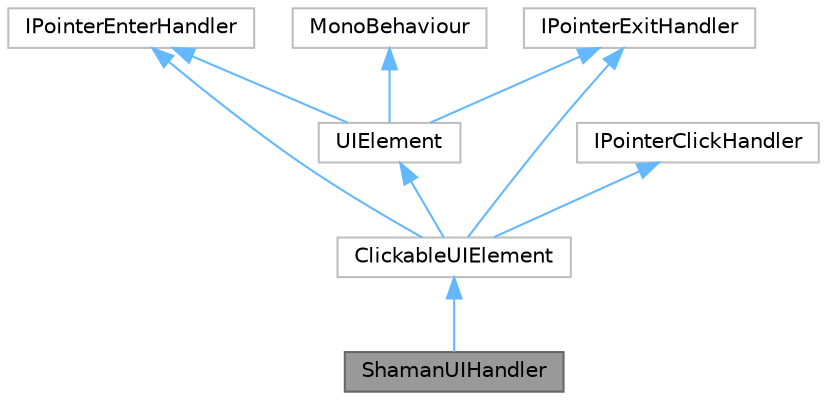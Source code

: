digraph "ShamanUIHandler"
{
 // LATEX_PDF_SIZE
  bgcolor="transparent";
  edge [fontname=Helvetica,fontsize=10,labelfontname=Helvetica,labelfontsize=10];
  node [fontname=Helvetica,fontsize=10,shape=box,height=0.2,width=0.4];
  Node1 [label="ShamanUIHandler",height=0.2,width=0.4,color="gray40", fillcolor="grey60", style="filled", fontcolor="black",tooltip=" "];
  Node2 -> Node1 [dir="back",color="steelblue1",style="solid"];
  Node2 [label="ClickableUIElement",height=0.2,width=0.4,color="grey75", fillcolor="white", style="filled",URL="$class_clickable_u_i_element.html",tooltip=" "];
  Node3 -> Node2 [dir="back",color="steelblue1",style="solid"];
  Node3 [label="UIElement",height=0.2,width=0.4,color="grey75", fillcolor="white", style="filled",URL="$class_u_i_element.html",tooltip=" "];
  Node4 -> Node3 [dir="back",color="steelblue1",style="solid"];
  Node4 [label="MonoBehaviour",height=0.2,width=0.4,color="grey75", fillcolor="white", style="filled",tooltip=" "];
  Node5 -> Node3 [dir="back",color="steelblue1",style="solid"];
  Node5 [label="IPointerEnterHandler",height=0.2,width=0.4,color="grey75", fillcolor="white", style="filled",tooltip=" "];
  Node6 -> Node3 [dir="back",color="steelblue1",style="solid"];
  Node6 [label="IPointerExitHandler",height=0.2,width=0.4,color="grey75", fillcolor="white", style="filled",tooltip=" "];
  Node5 -> Node2 [dir="back",color="steelblue1",style="solid"];
  Node6 -> Node2 [dir="back",color="steelblue1",style="solid"];
  Node7 -> Node2 [dir="back",color="steelblue1",style="solid"];
  Node7 [label="IPointerClickHandler",height=0.2,width=0.4,color="grey75", fillcolor="white", style="filled",tooltip=" "];
}
